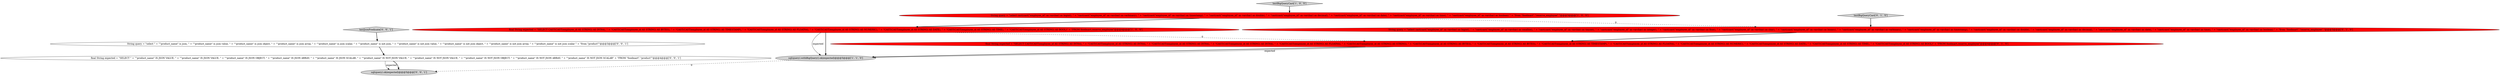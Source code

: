 digraph {
3 [style = filled, label = "final String expected = \"SELECT CAST(CAST(employee_id AS STRING) AS INT64), \" + \"CAST(CAST(employee_id AS STRING) AS BYTES), \" + \"CAST(CAST(employee_id AS STRING) AS TIMESTAMP), \" + \"CAST(CAST(employee_id AS STRING) AS FLOAT64), \" + \"CAST(CAST(employee_id AS STRING) AS NUMERIC), \" + \"CAST(CAST(employee_id AS STRING) AS DATE), \" + \"CAST(CAST(employee_id AS STRING) AS TIME), \" + \"CAST(CAST(employee_id AS STRING) AS BOOL)\" + \"FROM foodmart.reserve_employee\"@@@4@@@['1', '0', '0']", fillcolor = red, shape = ellipse image = "AAA1AAABBB1BBB"];
2 [style = filled, label = "String query = \"select cast(cast(\"employee_id\" as varchar) as bigint), \" + \"cast(cast(\"employee_id\" as varchar) as varbinary), \" + \"cast(cast(\"employee_id\" as varchar) as timestamp), \" + \"cast(cast(\"employee_id\" as varchar) as double), \" + \"cast(cast(\"employee_id\" as varchar) as decimal), \" + \"cast(cast(\"employee_id\" as varchar) as date), \" + \"cast(cast(\"employee_id\" as varchar) as time), \" + \"cast(cast(\"employee_id\" as varchar) as boolean) \" + \"from \"foodmart\".\"reserve_employee\" \"@@@3@@@['1', '0', '0']", fillcolor = red, shape = ellipse image = "AAA1AAABBB1BBB"];
4 [style = filled, label = "testBigQueryCast['0', '1', '0']", fillcolor = lightgray, shape = diamond image = "AAA0AAABBB2BBB"];
9 [style = filled, label = "testJsonPredicate['0', '0', '1']", fillcolor = lightgray, shape = diamond image = "AAA0AAABBB3BBB"];
5 [style = filled, label = "String query = \"select cast(cast(\"employee_id\" as varchar) as bigint), \" + \"cast(cast(\"employee_id\" as varchar) as smallint), \" + \"cast(cast(\"employee_id\" as varchar) as tinyint), \" + \"cast(cast(\"employee_id\" as varchar) as integer), \" + \"cast(cast(\"employee_id\" as varchar) as float), \" + \"cast(cast(\"employee_id\" as varchar) as char), \" + \"cast(cast(\"employee_id\" as varchar) as binary), \" + \"cast(cast(\"employee_id\" as varchar) as varbinary), \" + \"cast(cast(\"employee_id\" as varchar) as timestamp), \" + \"cast(cast(\"employee_id\" as varchar) as double), \" + \"cast(cast(\"employee_id\" as varchar) as decimal), \" + \"cast(cast(\"employee_id\" as varchar) as date), \" + \"cast(cast(\"employee_id\" as varchar) as time), \" + \"cast(cast(\"employee_id\" as varchar) as boolean) \" + \"from \"foodmart\".\"reserve_employee\" \"@@@3@@@['0', '1', '0']", fillcolor = red, shape = ellipse image = "AAA1AAABBB2BBB"];
7 [style = filled, label = "final String expected = \"SELECT \" + \"\"product_name\" IS JSON VALUE, \" + \"\"product_name\" IS JSON VALUE, \" + \"\"product_name\" IS JSON OBJECT, \" + \"\"product_name\" IS JSON ARRAY, \" + \"\"product_name\" IS JSON SCALAR, \" + \"\"product_name\" IS NOT JSON VALUE, \" + \"\"product_name\" IS NOT JSON VALUE, \" + \"\"product_name\" IS NOT JSON OBJECT, \" + \"\"product_name\" IS NOT JSON ARRAY, \" + \"\"product_name\" IS NOT JSON SCALAR\" + \"FROM \"foodmart\".\"product\"\"@@@4@@@['0', '0', '1']", fillcolor = white, shape = ellipse image = "AAA0AAABBB3BBB"];
8 [style = filled, label = "sql(query).ok(expected)@@@5@@@['0', '0', '1']", fillcolor = lightgray, shape = ellipse image = "AAA0AAABBB3BBB"];
1 [style = filled, label = "sql(query).withBigQuery().ok(expected)@@@5@@@['1', '1', '0']", fillcolor = lightgray, shape = ellipse image = "AAA0AAABBB1BBB"];
6 [style = filled, label = "final String expected = \"SELECT CAST(CAST(employee_id AS STRING) AS INT64), \" + \"CAST(CAST(employee_id AS STRING) AS INT64), \" + \"CAST(CAST(employee_id AS STRING) AS INT64), \" + \"CAST(CAST(employee_id AS STRING) AS INT64), \" + \"CAST(CAST(employee_id AS STRING) AS FLOAT64), \" + \"CAST(CAST(employee_id AS STRING) AS STRING), \" + \"CAST(CAST(employee_id AS STRING) AS BYTES), \" + \"CAST(CAST(employee_id AS STRING) AS BYTES), \" + \"CAST(CAST(employee_id AS STRING) AS TIMESTAMP), \" + \"CAST(CAST(employee_id AS STRING) AS FLOAT64), \" + \"CAST(CAST(employee_id AS STRING) AS NUMERIC), \" + \"CAST(CAST(employee_id AS STRING) AS DATE), \" + \"CAST(CAST(employee_id AS STRING) AS TIME), \" + \"CAST(CAST(employee_id AS STRING) AS BOOL)\" + \"FROM foodmart.reserve_employee\"@@@4@@@['0', '1', '0']", fillcolor = red, shape = ellipse image = "AAA1AAABBB2BBB"];
10 [style = filled, label = "String query = \"select \" + \"\"product_name\" is json, \" + \"\"product_name\" is json value, \" + \"\"product_name\" is json object, \" + \"\"product_name\" is json array, \" + \"\"product_name\" is json scalar, \" + \"\"product_name\" is not json, \" + \"\"product_name\" is not json value, \" + \"\"product_name\" is not json object, \" + \"\"product_name\" is not json array, \" + \"\"product_name\" is not json scalar \" + \"from \"product\"\"@@@3@@@['0', '0', '1']", fillcolor = white, shape = ellipse image = "AAA0AAABBB3BBB"];
0 [style = filled, label = "testBigQueryCast['1', '0', '0']", fillcolor = lightgray, shape = diamond image = "AAA0AAABBB1BBB"];
3->1 [style = solid, label="expected"];
6->1 [style = bold, label=""];
1->8 [style = dashed, label="0"];
2->5 [style = dashed, label="0"];
6->1 [style = solid, label="expected"];
3->6 [style = dashed, label="0"];
7->8 [style = solid, label="expected"];
5->6 [style = bold, label=""];
9->10 [style = bold, label=""];
3->1 [style = bold, label=""];
7->8 [style = bold, label=""];
4->5 [style = bold, label=""];
10->7 [style = bold, label=""];
2->3 [style = bold, label=""];
0->2 [style = bold, label=""];
}

